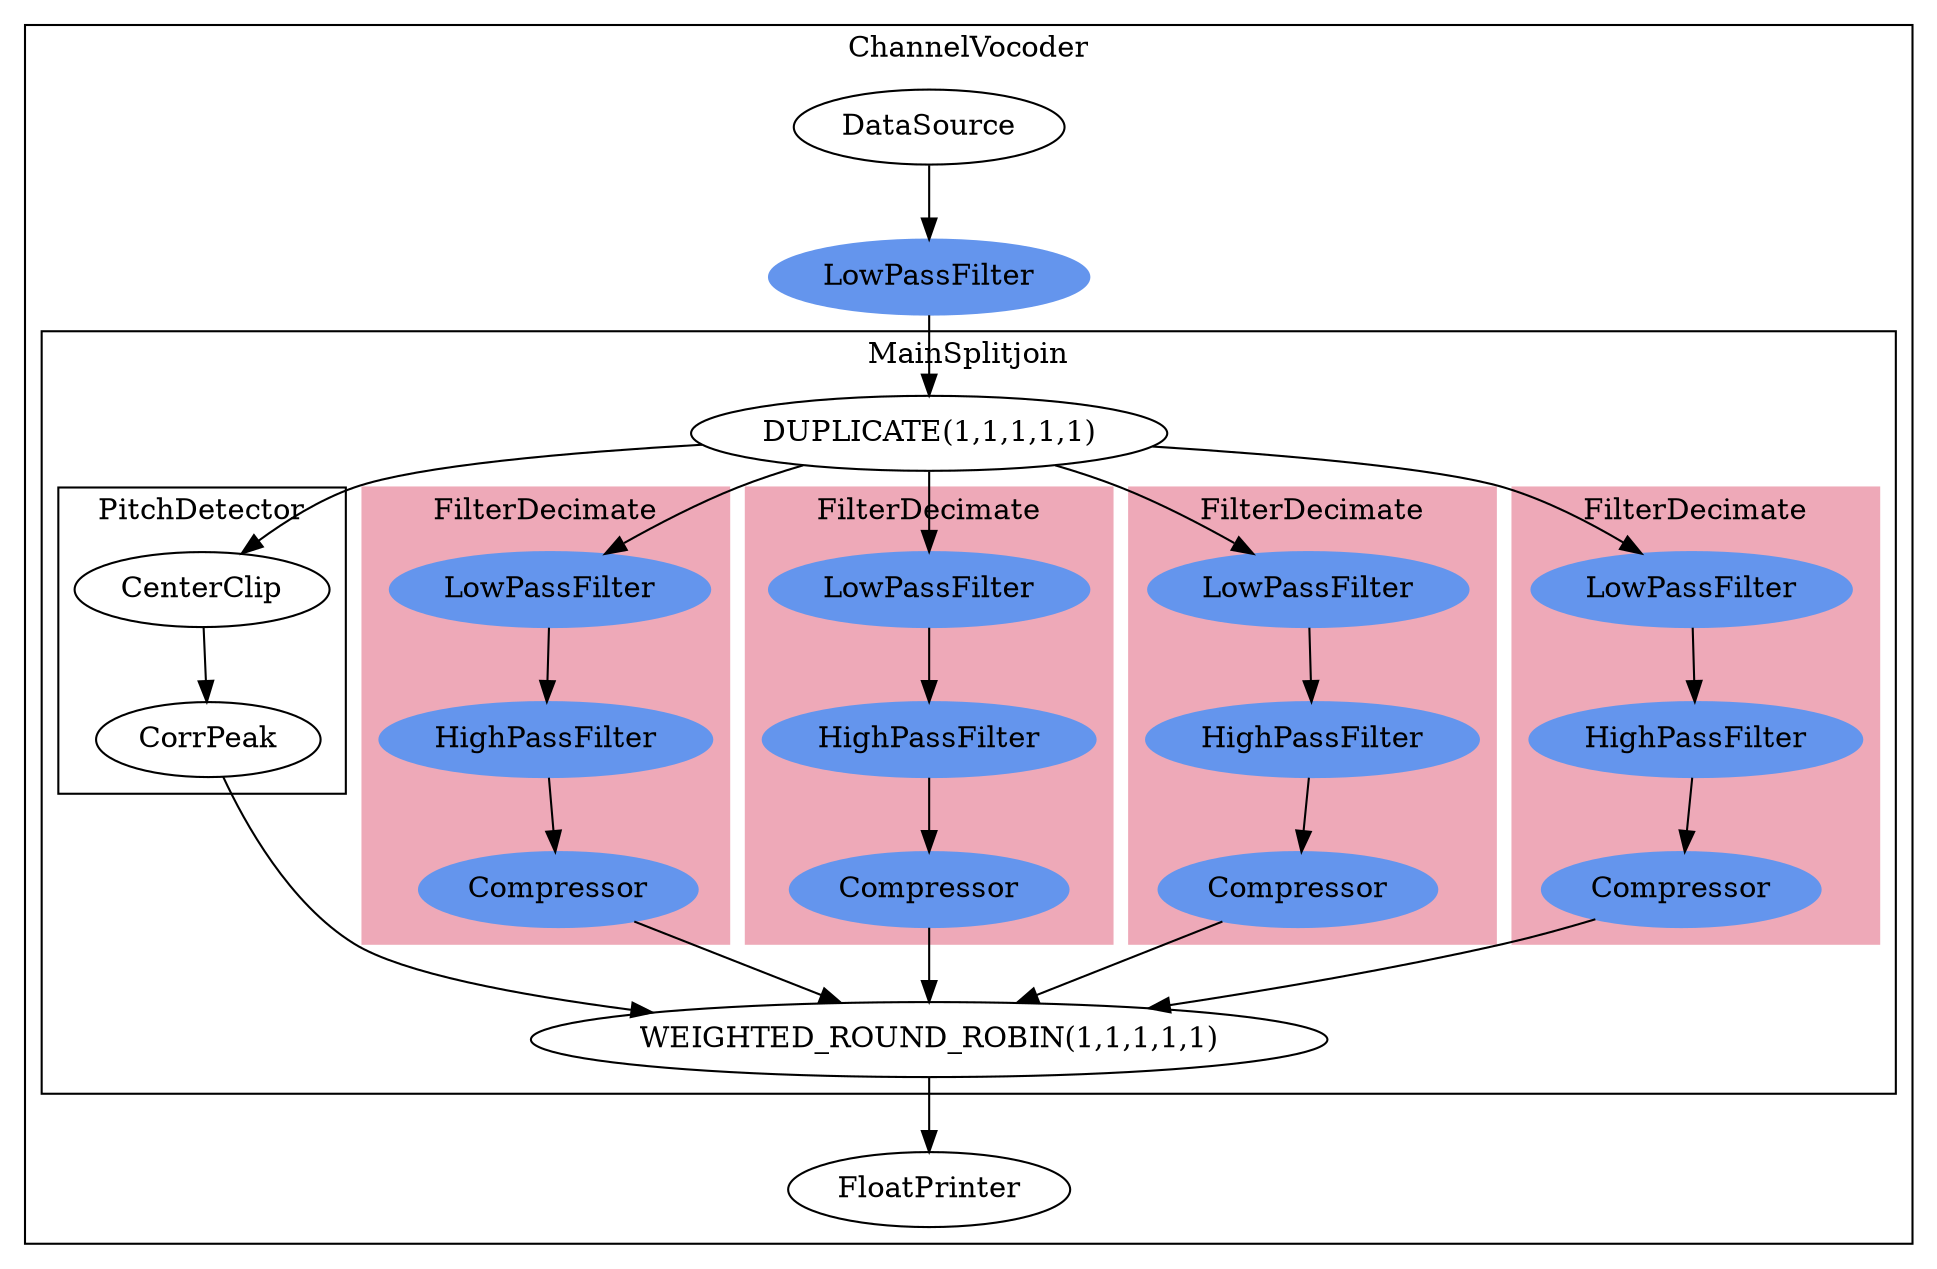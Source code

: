 digraph streamit {
subgraph cluster_node1 {
 label="ChannelVocoder";
node2 [ label="DataSource" ]
node3 [ color=cornflowerblue, style=filled, label="LowPassFilter" ]
node2 -> node3
subgraph cluster_node4 {
 label="MainSplitjoin";
node5 [ label="DUPLICATE(1,1,1,1,1)" ]
node6 [ label="WEIGHTED_ROUND_ROBIN(1,1,1,1,1)" ]
subgraph cluster_node7 {
 label="PitchDetector";
node8 [ label="CenterClip" ]
node9 [ label="CorrPeak" ]
node8 -> node9
}
node5 -> node8
node9 -> node6
subgraph cluster_node10 {
 color=pink2;
 style=filled;
 label="FilterDecimate\n";
node11 [ color=cornflowerblue, style=filled, label="LowPassFilter" ]
node12 [ color=cornflowerblue, style=filled, label="HighPassFilter" ]
node11 -> node12
node13 [ color=cornflowerblue, style=filled, label="Compressor" ]
node12 -> node13
}
node5 -> node11
node13 -> node6
subgraph cluster_node14 {
 color=pink2;
 style=filled;
 label="FilterDecimate\n";
node15 [ color=cornflowerblue, style=filled, label="LowPassFilter" ]
node16 [ color=cornflowerblue, style=filled, label="HighPassFilter" ]
node15 -> node16
node17 [ color=cornflowerblue, style=filled, label="Compressor" ]
node16 -> node17
}
node5 -> node15
node17 -> node6
subgraph cluster_node18 {
 color=pink2;
 style=filled;
 label="FilterDecimate\n";
node19 [ color=cornflowerblue, style=filled, label="LowPassFilter" ]
node20 [ color=cornflowerblue, style=filled, label="HighPassFilter" ]
node19 -> node20
node21 [ color=cornflowerblue, style=filled, label="Compressor" ]
node20 -> node21
}
node5 -> node19
node21 -> node6
subgraph cluster_node22 {
 color=pink2;
 style=filled;
 label="FilterDecimate\n";
node23 [ color=cornflowerblue, style=filled, label="LowPassFilter" ]
node24 [ color=cornflowerblue, style=filled, label="HighPassFilter" ]
node23 -> node24
node25 [ color=cornflowerblue, style=filled, label="Compressor" ]
node24 -> node25
}
node5 -> node23
node25 -> node6
}
node3 -> node5
node26 [ label="FloatPrinter" ]
node6 -> node26
}
}
